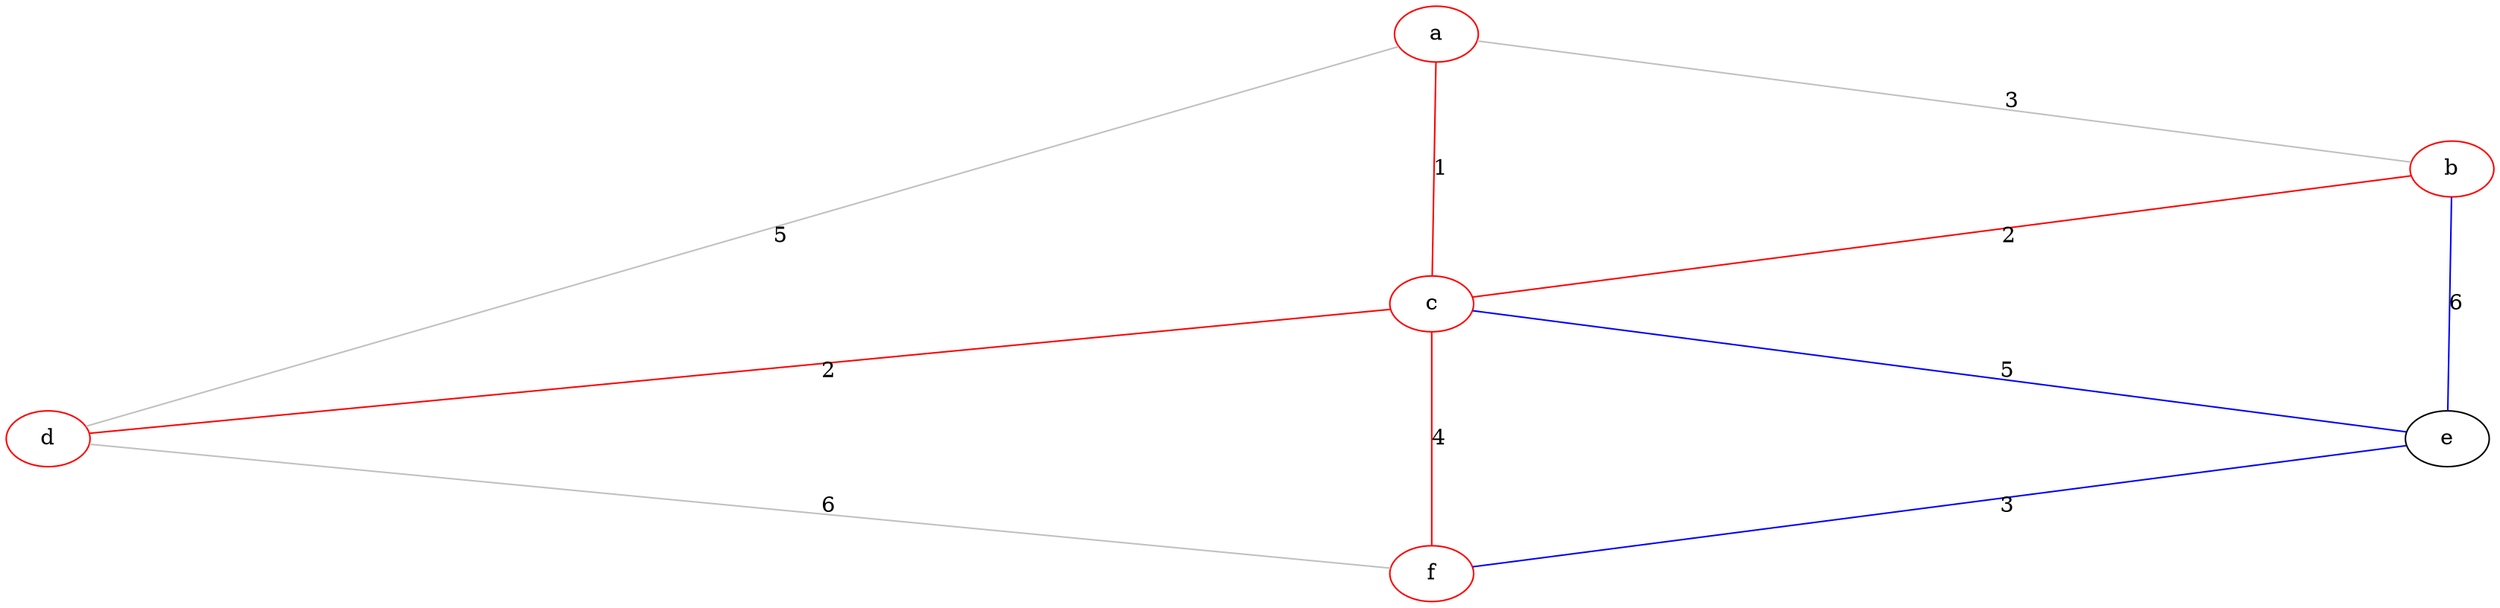 digraph {
    splines=true;
    sep="+25,25";
    overlap=scalexy;
    nodesep=6.0;

    a -> b [label="3", dir=none, color=grey]
    a -> c [label="1", dir=none, color=red]
    a -> d [label="5", dir=none, color=grey]

    b -> c [label="2", dir=none, color=red]
    c -> d [label="2", dir=none, color=red]

    b -> e [label="6", dir=none, color=blue]
    c -> e [label="5", dir=none, color=blue]

    c -> f [label="4", dir=none, color=red]
    d -> f [label="6", dir=none, color=grey]

    e -> f [label="3", dir=none, color=blue]

    a [color=red]
    c [color=red]
    d [color=red]
    b [color=red]
    f [color=red]
}

